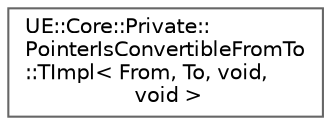 digraph "Graphical Class Hierarchy"
{
 // INTERACTIVE_SVG=YES
 // LATEX_PDF_SIZE
  bgcolor="transparent";
  edge [fontname=Helvetica,fontsize=10,labelfontname=Helvetica,labelfontsize=10];
  node [fontname=Helvetica,fontsize=10,shape=box,height=0.2,width=0.4];
  rankdir="LR";
  Node0 [id="Node000000",label="UE::Core::Private::\lPointerIsConvertibleFromTo\l::TImpl\< From, To, void,\l void \>",height=0.2,width=0.4,color="grey40", fillcolor="white", style="filled",URL="$d8/ded/structUE_1_1Core_1_1Private_1_1PointerIsConvertibleFromTo_1_1TImpl_3_01From_00_01To_00_01void_00_01void_01_4.html",tooltip=" "];
}
